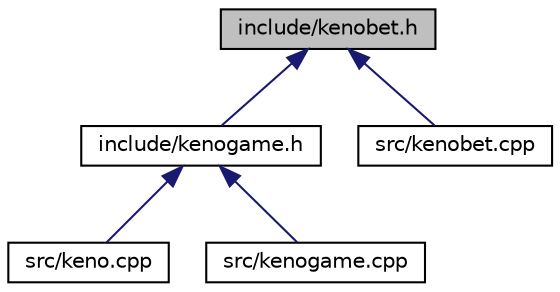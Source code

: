 digraph "include/kenobet.h"
{
  edge [fontname="Helvetica",fontsize="10",labelfontname="Helvetica",labelfontsize="10"];
  node [fontname="Helvetica",fontsize="10",shape=record];
  Node1 [label="include/kenobet.h",height=0.2,width=0.4,color="black", fillcolor="grey75", style="filled", fontcolor="black"];
  Node1 -> Node2 [dir="back",color="midnightblue",fontsize="10",style="solid",fontname="Helvetica"];
  Node2 [label="include/kenogame.h",height=0.2,width=0.4,color="black", fillcolor="white", style="filled",URL="$kenogame_8h.html",tooltip="Class for Keno game configuration. "];
  Node2 -> Node3 [dir="back",color="midnightblue",fontsize="10",style="solid",fontname="Helvetica"];
  Node3 [label="src/keno.cpp",height=0.2,width=0.4,color="black", fillcolor="white", style="filled",URL="$keno_8cpp.html",tooltip="The Main program contain the main game loop. "];
  Node2 -> Node4 [dir="back",color="midnightblue",fontsize="10",style="solid",fontname="Helvetica"];
  Node4 [label="src/kenogame.cpp",height=0.2,width=0.4,color="black", fillcolor="white", style="filled",URL="$kenogame_8cpp.html",tooltip="Contains the implementation of KenoGame&#39;s functions. "];
  Node1 -> Node5 [dir="back",color="midnightblue",fontsize="10",style="solid",fontname="Helvetica"];
  Node5 [label="src/kenobet.cpp",height=0.2,width=0.4,color="black", fillcolor="white", style="filled",URL="$kenobet_8cpp.html",tooltip="Contains the implementation of KenoBet&#39;s functions. "];
}
